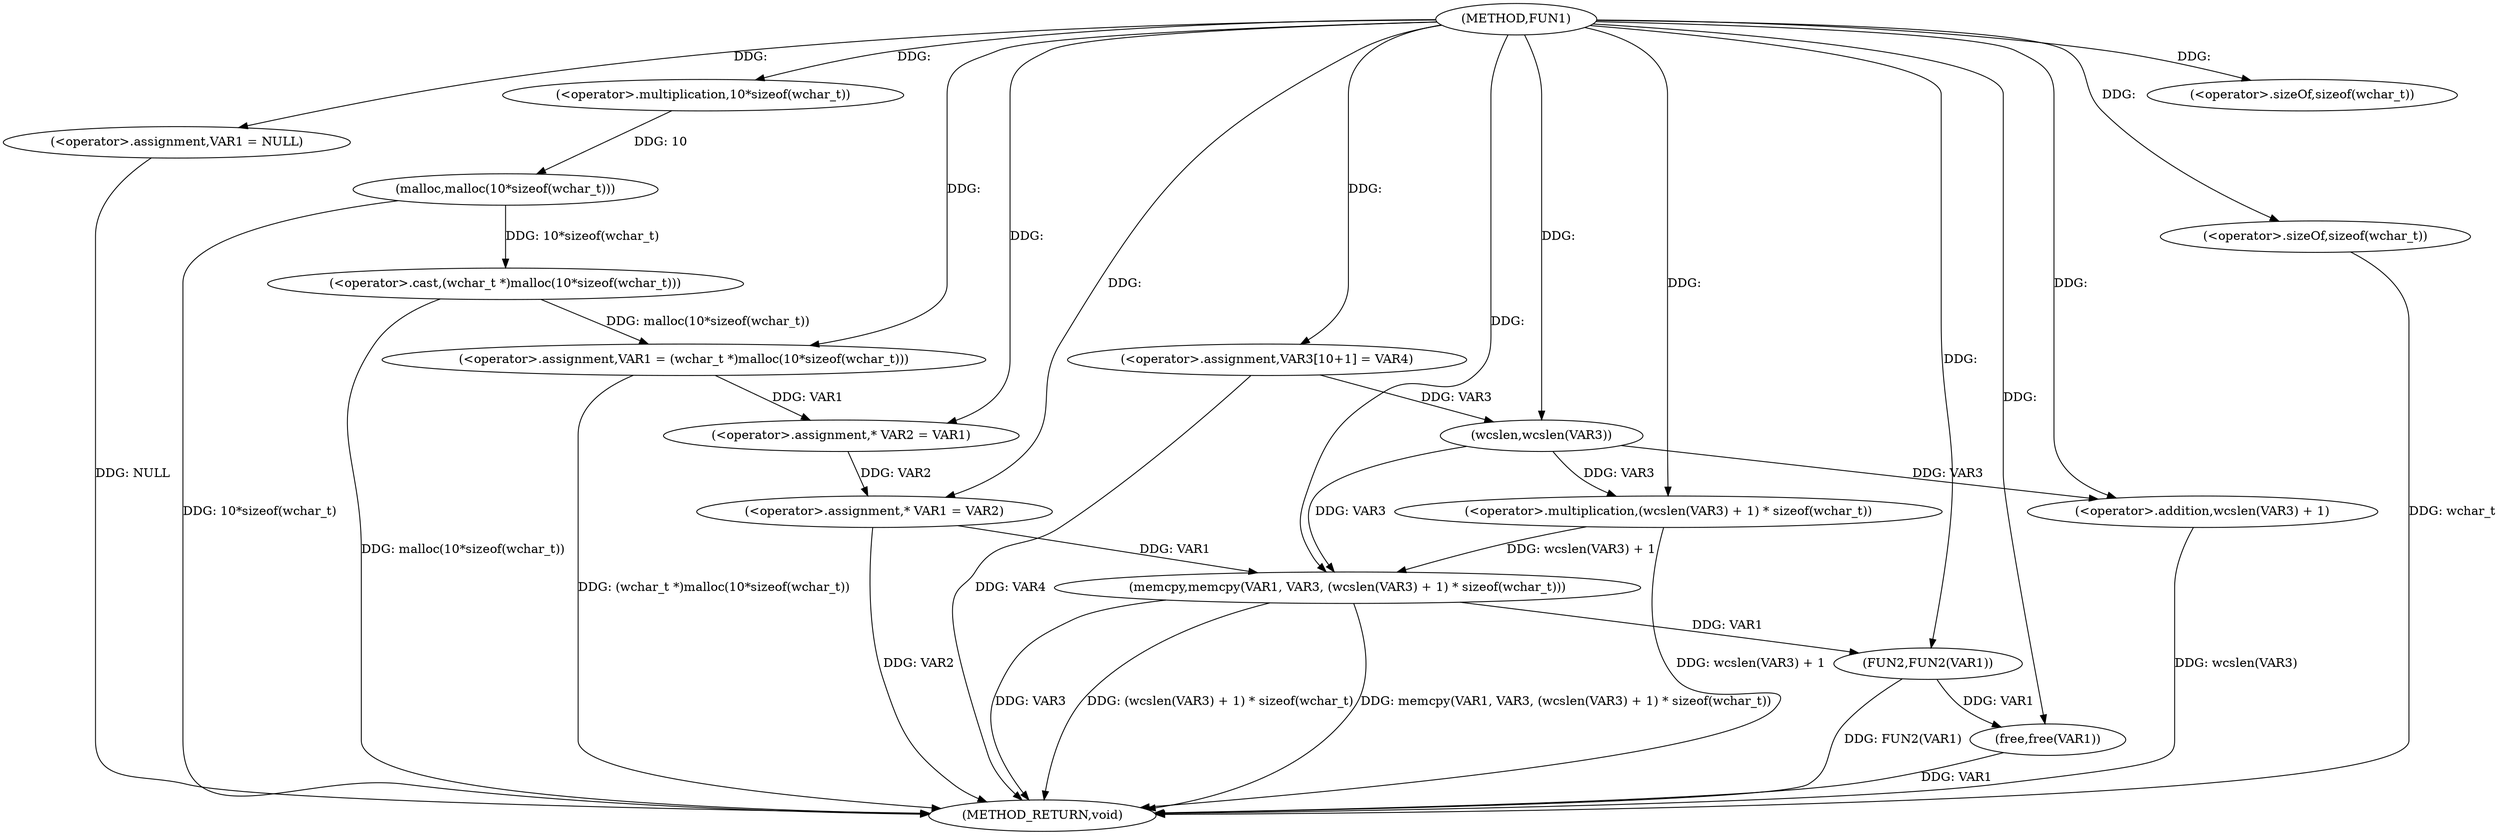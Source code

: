digraph FUN1 {  
"1000100" [label = "(METHOD,FUN1)" ]
"1000143" [label = "(METHOD_RETURN,void)" ]
"1000103" [label = "(<operator>.assignment,VAR1 = NULL)" ]
"1000106" [label = "(<operator>.assignment,VAR1 = (wchar_t *)malloc(10*sizeof(wchar_t)))" ]
"1000108" [label = "(<operator>.cast,(wchar_t *)malloc(10*sizeof(wchar_t)))" ]
"1000110" [label = "(malloc,malloc(10*sizeof(wchar_t)))" ]
"1000111" [label = "(<operator>.multiplication,10*sizeof(wchar_t))" ]
"1000113" [label = "(<operator>.sizeOf,sizeof(wchar_t))" ]
"1000117" [label = "(<operator>.assignment,* VAR2 = VAR1)" ]
"1000121" [label = "(<operator>.assignment,* VAR1 = VAR2)" ]
"1000126" [label = "(<operator>.assignment,VAR3[10+1] = VAR4)" ]
"1000129" [label = "(memcpy,memcpy(VAR1, VAR3, (wcslen(VAR3) + 1) * sizeof(wchar_t)))" ]
"1000132" [label = "(<operator>.multiplication,(wcslen(VAR3) + 1) * sizeof(wchar_t))" ]
"1000133" [label = "(<operator>.addition,wcslen(VAR3) + 1)" ]
"1000134" [label = "(wcslen,wcslen(VAR3))" ]
"1000137" [label = "(<operator>.sizeOf,sizeof(wchar_t))" ]
"1000139" [label = "(FUN2,FUN2(VAR1))" ]
"1000141" [label = "(free,free(VAR1))" ]
  "1000141" -> "1000143"  [ label = "DDG: VAR1"] 
  "1000106" -> "1000143"  [ label = "DDG: (wchar_t *)malloc(10*sizeof(wchar_t))"] 
  "1000103" -> "1000143"  [ label = "DDG: NULL"] 
  "1000132" -> "1000143"  [ label = "DDG: wcslen(VAR3) + 1"] 
  "1000108" -> "1000143"  [ label = "DDG: malloc(10*sizeof(wchar_t))"] 
  "1000110" -> "1000143"  [ label = "DDG: 10*sizeof(wchar_t)"] 
  "1000129" -> "1000143"  [ label = "DDG: VAR3"] 
  "1000121" -> "1000143"  [ label = "DDG: VAR2"] 
  "1000129" -> "1000143"  [ label = "DDG: (wcslen(VAR3) + 1) * sizeof(wchar_t)"] 
  "1000139" -> "1000143"  [ label = "DDG: FUN2(VAR1)"] 
  "1000129" -> "1000143"  [ label = "DDG: memcpy(VAR1, VAR3, (wcslen(VAR3) + 1) * sizeof(wchar_t))"] 
  "1000133" -> "1000143"  [ label = "DDG: wcslen(VAR3)"] 
  "1000126" -> "1000143"  [ label = "DDG: VAR4"] 
  "1000137" -> "1000143"  [ label = "DDG: wchar_t"] 
  "1000100" -> "1000103"  [ label = "DDG: "] 
  "1000108" -> "1000106"  [ label = "DDG: malloc(10*sizeof(wchar_t))"] 
  "1000100" -> "1000106"  [ label = "DDG: "] 
  "1000110" -> "1000108"  [ label = "DDG: 10*sizeof(wchar_t)"] 
  "1000111" -> "1000110"  [ label = "DDG: 10"] 
  "1000100" -> "1000111"  [ label = "DDG: "] 
  "1000100" -> "1000113"  [ label = "DDG: "] 
  "1000106" -> "1000117"  [ label = "DDG: VAR1"] 
  "1000100" -> "1000117"  [ label = "DDG: "] 
  "1000117" -> "1000121"  [ label = "DDG: VAR2"] 
  "1000100" -> "1000121"  [ label = "DDG: "] 
  "1000100" -> "1000126"  [ label = "DDG: "] 
  "1000121" -> "1000129"  [ label = "DDG: VAR1"] 
  "1000100" -> "1000129"  [ label = "DDG: "] 
  "1000134" -> "1000129"  [ label = "DDG: VAR3"] 
  "1000132" -> "1000129"  [ label = "DDG: wcslen(VAR3) + 1"] 
  "1000134" -> "1000132"  [ label = "DDG: VAR3"] 
  "1000100" -> "1000132"  [ label = "DDG: "] 
  "1000134" -> "1000133"  [ label = "DDG: VAR3"] 
  "1000126" -> "1000134"  [ label = "DDG: VAR3"] 
  "1000100" -> "1000134"  [ label = "DDG: "] 
  "1000100" -> "1000133"  [ label = "DDG: "] 
  "1000100" -> "1000137"  [ label = "DDG: "] 
  "1000129" -> "1000139"  [ label = "DDG: VAR1"] 
  "1000100" -> "1000139"  [ label = "DDG: "] 
  "1000139" -> "1000141"  [ label = "DDG: VAR1"] 
  "1000100" -> "1000141"  [ label = "DDG: "] 
}
